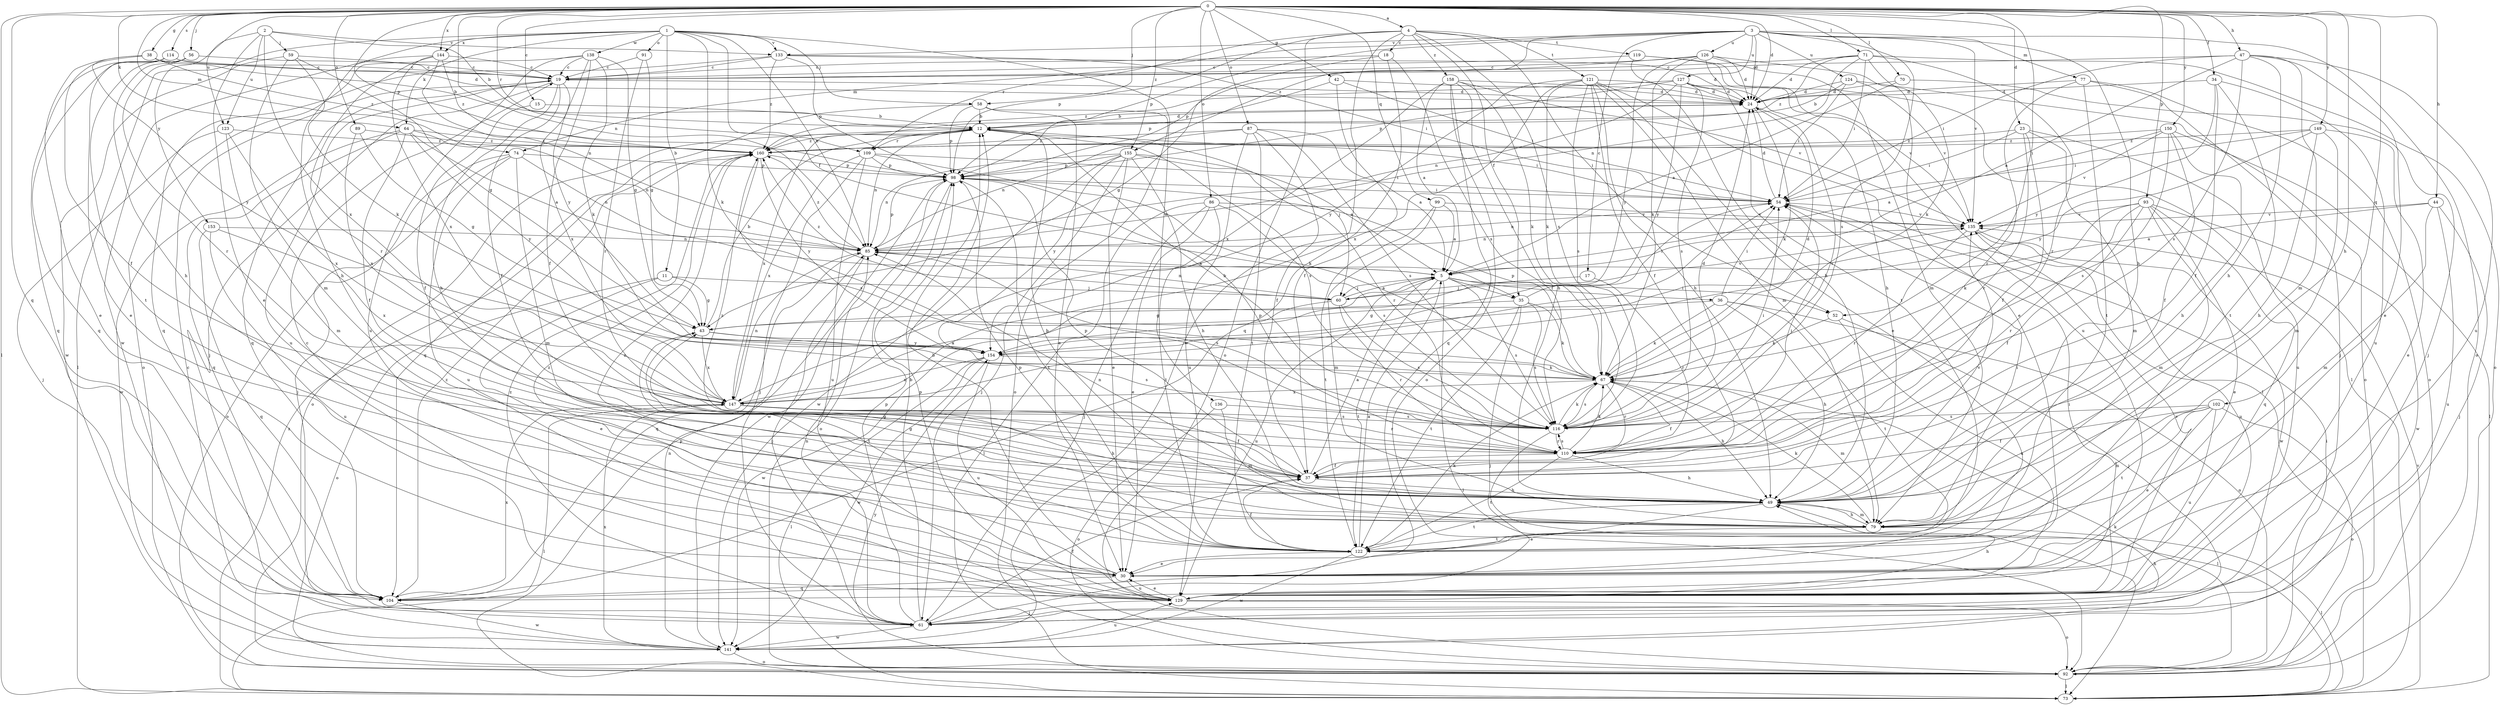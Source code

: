 strict digraph  {
0;
1;
2;
3;
4;
5;
11;
12;
15;
17;
18;
19;
23;
24;
30;
34;
35;
36;
37;
38;
42;
43;
44;
47;
49;
52;
54;
56;
58;
59;
60;
61;
64;
67;
70;
71;
73;
74;
77;
79;
85;
86;
87;
89;
91;
92;
93;
98;
99;
102;
104;
109;
110;
114;
116;
119;
121;
122;
123;
124;
126;
127;
129;
133;
135;
136;
138;
141;
144;
147;
149;
150;
153;
154;
155;
158;
160;
0 -> 4  [label=a];
0 -> 15  [label=c];
0 -> 23  [label=d];
0 -> 24  [label=d];
0 -> 34  [label=f];
0 -> 38  [label=g];
0 -> 42  [label=g];
0 -> 44  [label=h];
0 -> 47  [label=h];
0 -> 49  [label=h];
0 -> 52  [label=i];
0 -> 56  [label=j];
0 -> 58  [label=j];
0 -> 64  [label=k];
0 -> 70  [label=l];
0 -> 71  [label=l];
0 -> 73  [label=l];
0 -> 74  [label=m];
0 -> 85  [label=n];
0 -> 86  [label=o];
0 -> 87  [label=o];
0 -> 89  [label=o];
0 -> 93  [label=p];
0 -> 98  [label=p];
0 -> 99  [label=q];
0 -> 102  [label=q];
0 -> 104  [label=q];
0 -> 109  [label=r];
0 -> 114  [label=s];
0 -> 123  [label=u];
0 -> 144  [label=x];
0 -> 149  [label=y];
0 -> 150  [label=y];
0 -> 155  [label=z];
1 -> 11  [label=b];
1 -> 35  [label=f];
1 -> 58  [label=j];
1 -> 64  [label=k];
1 -> 67  [label=k];
1 -> 73  [label=l];
1 -> 85  [label=n];
1 -> 91  [label=o];
1 -> 133  [label=v];
1 -> 136  [label=w];
1 -> 138  [label=w];
1 -> 141  [label=w];
1 -> 144  [label=x];
2 -> 12  [label=b];
2 -> 30  [label=e];
2 -> 59  [label=j];
2 -> 123  [label=u];
2 -> 133  [label=v];
2 -> 147  [label=x];
2 -> 153  [label=y];
3 -> 17  [label=c];
3 -> 24  [label=d];
3 -> 49  [label=h];
3 -> 74  [label=m];
3 -> 77  [label=m];
3 -> 92  [label=o];
3 -> 98  [label=p];
3 -> 116  [label=s];
3 -> 124  [label=u];
3 -> 126  [label=u];
3 -> 127  [label=u];
3 -> 133  [label=v];
3 -> 135  [label=v];
3 -> 155  [label=z];
4 -> 18  [label=c];
4 -> 35  [label=f];
4 -> 52  [label=i];
4 -> 92  [label=o];
4 -> 98  [label=p];
4 -> 109  [label=r];
4 -> 116  [label=s];
4 -> 119  [label=t];
4 -> 121  [label=t];
4 -> 141  [label=w];
4 -> 158  [label=z];
5 -> 35  [label=f];
5 -> 36  [label=f];
5 -> 52  [label=i];
5 -> 60  [label=j];
5 -> 73  [label=l];
5 -> 116  [label=s];
5 -> 122  [label=t];
5 -> 129  [label=u];
11 -> 30  [label=e];
11 -> 43  [label=g];
11 -> 60  [label=j];
11 -> 92  [label=o];
12 -> 24  [label=d];
12 -> 54  [label=i];
12 -> 60  [label=j];
12 -> 85  [label=n];
12 -> 92  [label=o];
12 -> 109  [label=r];
12 -> 116  [label=s];
12 -> 147  [label=x];
12 -> 160  [label=z];
15 -> 12  [label=b];
15 -> 37  [label=f];
17 -> 60  [label=j];
17 -> 110  [label=r];
18 -> 19  [label=c];
18 -> 43  [label=g];
18 -> 104  [label=q];
18 -> 116  [label=s];
19 -> 24  [label=d];
19 -> 37  [label=f];
19 -> 49  [label=h];
19 -> 61  [label=j];
19 -> 104  [label=q];
19 -> 129  [label=u];
19 -> 147  [label=x];
23 -> 37  [label=f];
23 -> 54  [label=i];
23 -> 79  [label=m];
23 -> 110  [label=r];
23 -> 129  [label=u];
23 -> 160  [label=z];
24 -> 12  [label=b];
24 -> 67  [label=k];
24 -> 116  [label=s];
30 -> 12  [label=b];
30 -> 104  [label=q];
30 -> 129  [label=u];
30 -> 160  [label=z];
34 -> 24  [label=d];
34 -> 37  [label=f];
34 -> 122  [label=t];
34 -> 129  [label=u];
34 -> 154  [label=y];
35 -> 43  [label=g];
35 -> 54  [label=i];
35 -> 61  [label=j];
35 -> 67  [label=k];
35 -> 116  [label=s];
35 -> 122  [label=t];
36 -> 43  [label=g];
36 -> 49  [label=h];
36 -> 54  [label=i];
36 -> 67  [label=k];
36 -> 92  [label=o];
36 -> 122  [label=t];
37 -> 5  [label=a];
37 -> 49  [label=h];
37 -> 98  [label=p];
37 -> 160  [label=z];
38 -> 12  [label=b];
38 -> 19  [label=c];
38 -> 30  [label=e];
38 -> 37  [label=f];
38 -> 154  [label=y];
38 -> 160  [label=z];
42 -> 24  [label=d];
42 -> 37  [label=f];
42 -> 54  [label=i];
42 -> 98  [label=p];
43 -> 12  [label=b];
43 -> 116  [label=s];
43 -> 122  [label=t];
43 -> 147  [label=x];
43 -> 154  [label=y];
44 -> 5  [label=a];
44 -> 61  [label=j];
44 -> 79  [label=m];
44 -> 129  [label=u];
44 -> 135  [label=v];
47 -> 5  [label=a];
47 -> 19  [label=c];
47 -> 30  [label=e];
47 -> 49  [label=h];
47 -> 54  [label=i];
47 -> 79  [label=m];
47 -> 116  [label=s];
47 -> 129  [label=u];
49 -> 30  [label=e];
49 -> 43  [label=g];
49 -> 79  [label=m];
49 -> 85  [label=n];
49 -> 122  [label=t];
49 -> 135  [label=v];
52 -> 61  [label=j];
52 -> 67  [label=k];
52 -> 129  [label=u];
54 -> 24  [label=d];
54 -> 85  [label=n];
54 -> 135  [label=v];
56 -> 19  [label=c];
56 -> 49  [label=h];
56 -> 104  [label=q];
56 -> 110  [label=r];
58 -> 12  [label=b];
58 -> 30  [label=e];
58 -> 92  [label=o];
58 -> 98  [label=p];
58 -> 104  [label=q];
59 -> 19  [label=c];
59 -> 43  [label=g];
59 -> 67  [label=k];
59 -> 79  [label=m];
59 -> 141  [label=w];
60 -> 5  [label=a];
60 -> 85  [label=n];
60 -> 110  [label=r];
60 -> 116  [label=s];
60 -> 135  [label=v];
60 -> 141  [label=w];
60 -> 160  [label=z];
61 -> 12  [label=b];
61 -> 37  [label=f];
61 -> 49  [label=h];
61 -> 85  [label=n];
61 -> 98  [label=p];
61 -> 141  [label=w];
61 -> 160  [label=z];
64 -> 5  [label=a];
64 -> 37  [label=f];
64 -> 85  [label=n];
64 -> 104  [label=q];
64 -> 141  [label=w];
64 -> 154  [label=y];
64 -> 160  [label=z];
67 -> 24  [label=d];
67 -> 37  [label=f];
67 -> 49  [label=h];
67 -> 79  [label=m];
67 -> 98  [label=p];
67 -> 110  [label=r];
67 -> 116  [label=s];
67 -> 147  [label=x];
70 -> 5  [label=a];
70 -> 24  [label=d];
70 -> 61  [label=j];
71 -> 19  [label=c];
71 -> 24  [label=d];
71 -> 54  [label=i];
71 -> 67  [label=k];
71 -> 85  [label=n];
71 -> 92  [label=o];
71 -> 110  [label=r];
71 -> 160  [label=z];
73 -> 98  [label=p];
73 -> 135  [label=v];
73 -> 160  [label=z];
74 -> 61  [label=j];
74 -> 79  [label=m];
74 -> 85  [label=n];
74 -> 92  [label=o];
74 -> 98  [label=p];
74 -> 129  [label=u];
77 -> 24  [label=d];
77 -> 61  [label=j];
77 -> 92  [label=o];
77 -> 110  [label=r];
77 -> 122  [label=t];
79 -> 12  [label=b];
79 -> 43  [label=g];
79 -> 49  [label=h];
79 -> 54  [label=i];
79 -> 67  [label=k];
79 -> 73  [label=l];
79 -> 122  [label=t];
85 -> 5  [label=a];
85 -> 61  [label=j];
85 -> 98  [label=p];
85 -> 104  [label=q];
85 -> 116  [label=s];
85 -> 160  [label=z];
86 -> 30  [label=e];
86 -> 61  [label=j];
86 -> 73  [label=l];
86 -> 116  [label=s];
86 -> 122  [label=t];
86 -> 135  [label=v];
87 -> 5  [label=a];
87 -> 37  [label=f];
87 -> 85  [label=n];
87 -> 116  [label=s];
87 -> 122  [label=t];
87 -> 129  [label=u];
87 -> 160  [label=z];
89 -> 43  [label=g];
89 -> 147  [label=x];
89 -> 160  [label=z];
91 -> 19  [label=c];
91 -> 43  [label=g];
91 -> 110  [label=r];
92 -> 54  [label=i];
92 -> 67  [label=k];
92 -> 73  [label=l];
92 -> 154  [label=y];
93 -> 30  [label=e];
93 -> 37  [label=f];
93 -> 67  [label=k];
93 -> 79  [label=m];
93 -> 104  [label=q];
93 -> 110  [label=r];
93 -> 135  [label=v];
93 -> 141  [label=w];
98 -> 54  [label=i];
98 -> 92  [label=o];
98 -> 122  [label=t];
98 -> 141  [label=w];
99 -> 5  [label=a];
99 -> 79  [label=m];
99 -> 122  [label=t];
99 -> 135  [label=v];
102 -> 30  [label=e];
102 -> 37  [label=f];
102 -> 79  [label=m];
102 -> 92  [label=o];
102 -> 116  [label=s];
102 -> 122  [label=t];
102 -> 129  [label=u];
104 -> 141  [label=w];
104 -> 147  [label=x];
104 -> 160  [label=z];
109 -> 54  [label=i];
109 -> 61  [label=j];
109 -> 67  [label=k];
109 -> 98  [label=p];
109 -> 129  [label=u];
109 -> 147  [label=x];
110 -> 37  [label=f];
110 -> 49  [label=h];
110 -> 54  [label=i];
110 -> 67  [label=k];
110 -> 98  [label=p];
110 -> 116  [label=s];
110 -> 122  [label=t];
114 -> 19  [label=c];
114 -> 24  [label=d];
114 -> 30  [label=e];
114 -> 104  [label=q];
114 -> 122  [label=t];
116 -> 12  [label=b];
116 -> 24  [label=d];
116 -> 54  [label=i];
116 -> 67  [label=k];
116 -> 73  [label=l];
116 -> 110  [label=r];
119 -> 19  [label=c];
119 -> 49  [label=h];
119 -> 73  [label=l];
119 -> 129  [label=u];
121 -> 24  [label=d];
121 -> 30  [label=e];
121 -> 37  [label=f];
121 -> 49  [label=h];
121 -> 67  [label=k];
121 -> 73  [label=l];
121 -> 79  [label=m];
121 -> 116  [label=s];
121 -> 147  [label=x];
121 -> 154  [label=y];
122 -> 5  [label=a];
122 -> 30  [label=e];
122 -> 37  [label=f];
122 -> 67  [label=k];
122 -> 98  [label=p];
122 -> 141  [label=w];
122 -> 160  [label=z];
123 -> 61  [label=j];
123 -> 79  [label=m];
123 -> 147  [label=x];
123 -> 160  [label=z];
124 -> 12  [label=b];
124 -> 24  [label=d];
124 -> 54  [label=i];
124 -> 92  [label=o];
124 -> 135  [label=v];
126 -> 19  [label=c];
126 -> 24  [label=d];
126 -> 30  [label=e];
126 -> 67  [label=k];
126 -> 79  [label=m];
126 -> 98  [label=p];
126 -> 122  [label=t];
126 -> 154  [label=y];
127 -> 24  [label=d];
127 -> 49  [label=h];
127 -> 85  [label=n];
127 -> 98  [label=p];
127 -> 116  [label=s];
127 -> 135  [label=v];
127 -> 154  [label=y];
127 -> 160  [label=z];
129 -> 19  [label=c];
129 -> 30  [label=e];
129 -> 49  [label=h];
129 -> 54  [label=i];
129 -> 61  [label=j];
129 -> 92  [label=o];
129 -> 98  [label=p];
129 -> 135  [label=v];
133 -> 19  [label=c];
133 -> 24  [label=d];
133 -> 54  [label=i];
133 -> 98  [label=p];
133 -> 104  [label=q];
133 -> 160  [label=z];
135 -> 85  [label=n];
135 -> 110  [label=r];
135 -> 129  [label=u];
135 -> 141  [label=w];
136 -> 79  [label=m];
136 -> 92  [label=o];
136 -> 116  [label=s];
138 -> 19  [label=c];
138 -> 37  [label=f];
138 -> 43  [label=g];
138 -> 67  [label=k];
138 -> 92  [label=o];
138 -> 129  [label=u];
138 -> 154  [label=y];
141 -> 19  [label=c];
141 -> 85  [label=n];
141 -> 92  [label=o];
141 -> 129  [label=u];
141 -> 147  [label=x];
144 -> 19  [label=c];
144 -> 49  [label=h];
144 -> 85  [label=n];
144 -> 110  [label=r];
144 -> 147  [label=x];
144 -> 160  [label=z];
147 -> 5  [label=a];
147 -> 37  [label=f];
147 -> 49  [label=h];
147 -> 54  [label=i];
147 -> 73  [label=l];
147 -> 85  [label=n];
147 -> 110  [label=r];
147 -> 116  [label=s];
149 -> 30  [label=e];
149 -> 49  [label=h];
149 -> 54  [label=i];
149 -> 79  [label=m];
149 -> 154  [label=y];
149 -> 160  [label=z];
150 -> 5  [label=a];
150 -> 37  [label=f];
150 -> 49  [label=h];
150 -> 73  [label=l];
150 -> 116  [label=s];
150 -> 135  [label=v];
150 -> 160  [label=z];
153 -> 85  [label=n];
153 -> 104  [label=q];
153 -> 129  [label=u];
153 -> 147  [label=x];
154 -> 67  [label=k];
154 -> 73  [label=l];
154 -> 129  [label=u];
154 -> 141  [label=w];
154 -> 147  [label=x];
155 -> 5  [label=a];
155 -> 30  [label=e];
155 -> 49  [label=h];
155 -> 61  [label=j];
155 -> 85  [label=n];
155 -> 98  [label=p];
155 -> 110  [label=r];
155 -> 141  [label=w];
155 -> 154  [label=y];
158 -> 5  [label=a];
158 -> 24  [label=d];
158 -> 49  [label=h];
158 -> 67  [label=k];
158 -> 92  [label=o];
158 -> 104  [label=q];
158 -> 135  [label=v];
158 -> 147  [label=x];
160 -> 98  [label=p];
160 -> 116  [label=s];
160 -> 154  [label=y];
}
